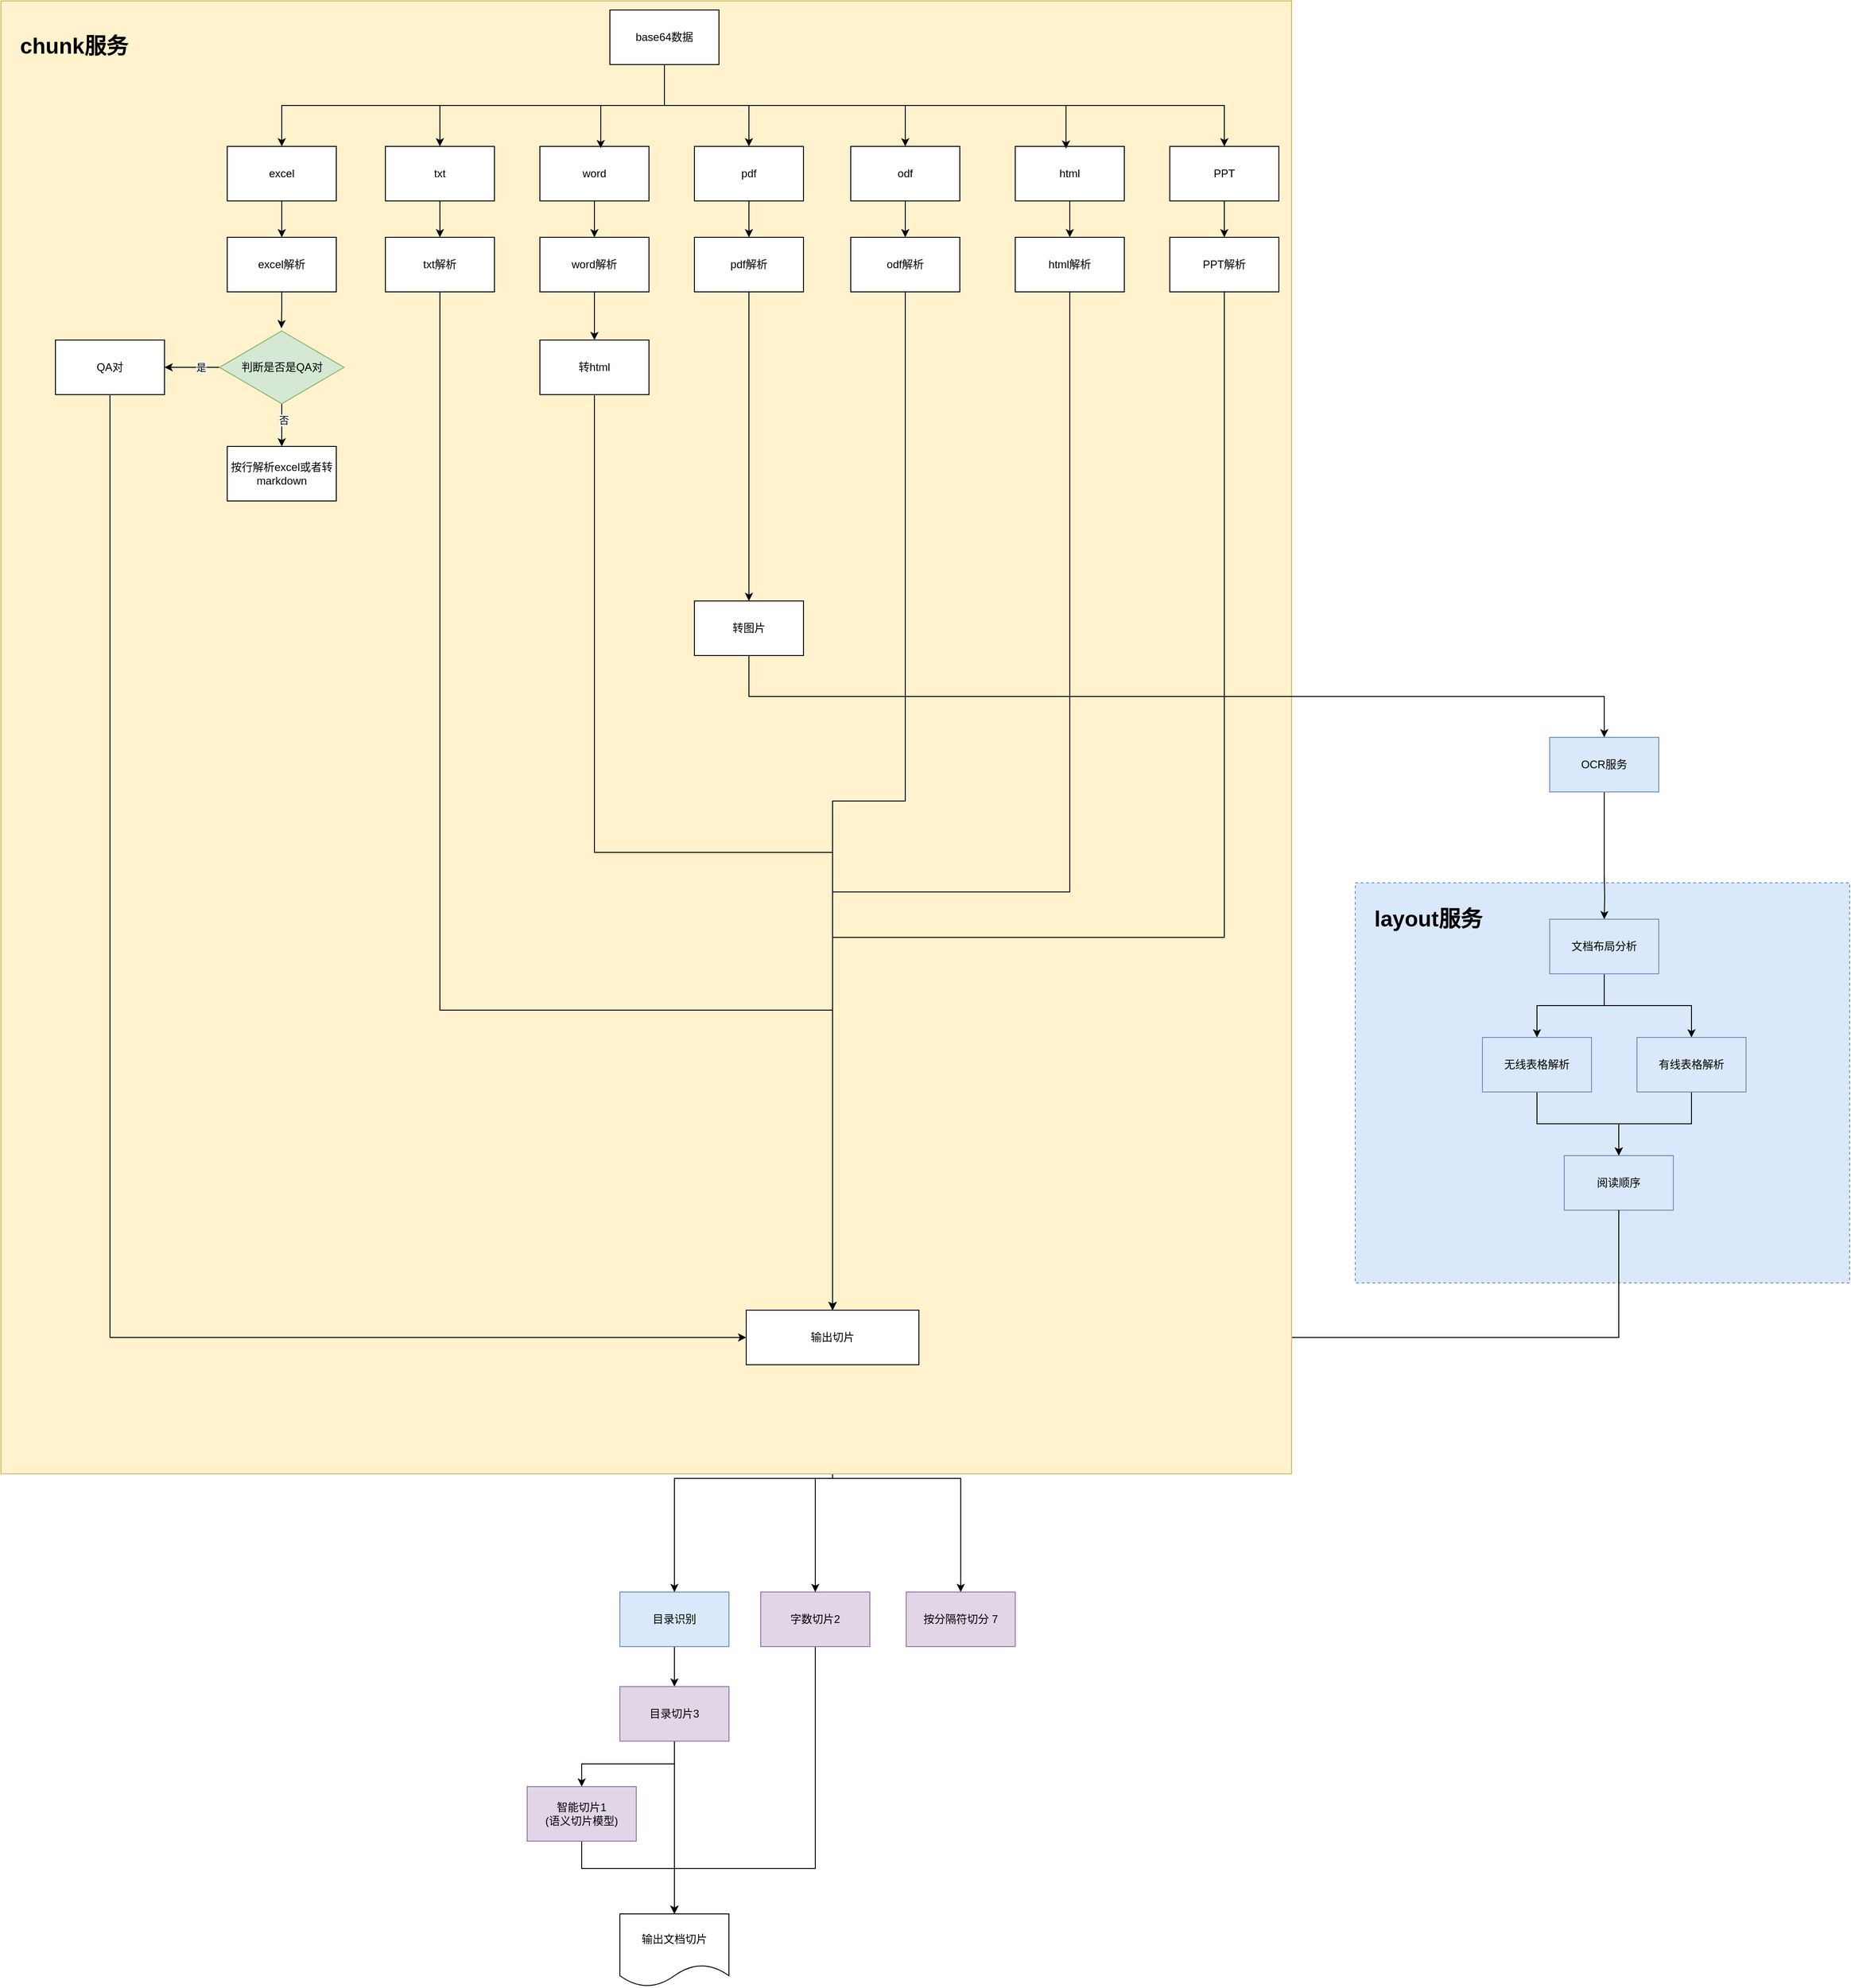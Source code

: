 <mxfile version="24.7.15">
  <diagram name="Page-1" id="-htA71h1Tr96a3cRQhLy">
    <mxGraphModel dx="3684" dy="2035" grid="1" gridSize="10" guides="1" tooltips="1" connect="1" arrows="1" fold="1" page="1" pageScale="1" pageWidth="1600" pageHeight="2200" math="0" shadow="0">
      <root>
        <mxCell id="0" />
        <mxCell id="1" parent="0" />
        <mxCell id="Ge70wmvIFARKNY7NQ5G--47" style="edgeStyle=orthogonalEdgeStyle;rounded=0;orthogonalLoop=1;jettySize=auto;html=1;exitX=0.5;exitY=1;exitDx=0;exitDy=0;entryX=0.5;entryY=0;entryDx=0;entryDy=0;" parent="1" source="Ge70wmvIFARKNY7NQ5G--39" target="Ge70wmvIFARKNY7NQ5G--45" edge="1">
          <mxGeometry relative="1" as="geometry" />
        </mxCell>
        <mxCell id="Ge70wmvIFARKNY7NQ5G--39" value="OCR服务" style="rounded=0;whiteSpace=wrap;html=1;fillColor=#dae8fc;strokeColor=#6c8ebf;" parent="1" vertex="1">
          <mxGeometry x="1814" y="910" width="120" height="60" as="geometry" />
        </mxCell>
        <mxCell id="Ed-SQ-rJw5sSF_kBK3eb-5" style="edgeStyle=orthogonalEdgeStyle;rounded=0;orthogonalLoop=1;jettySize=auto;html=1;exitX=0.5;exitY=1;exitDx=0;exitDy=0;entryX=0.5;entryY=0;entryDx=0;entryDy=0;" parent="1" source="bkaWk2kcNXf5rJIzgJEL-1" target="Ed-SQ-rJw5sSF_kBK3eb-3" edge="1">
          <mxGeometry relative="1" as="geometry" />
        </mxCell>
        <mxCell id="bkaWk2kcNXf5rJIzgJEL-1" value="目录识别" style="rounded=0;whiteSpace=wrap;html=1;fillColor=#dae8fc;strokeColor=#6c8ebf;" parent="1" vertex="1">
          <mxGeometry x="791" y="1850" width="120" height="60" as="geometry" />
        </mxCell>
        <mxCell id="vYcKDnQuyrOqiumXNDQ5-13" style="edgeStyle=orthogonalEdgeStyle;rounded=0;orthogonalLoop=1;jettySize=auto;html=1;exitX=0.5;exitY=1;exitDx=0;exitDy=0;entryX=0.5;entryY=0;entryDx=0;entryDy=0;" parent="1" source="Ed-SQ-rJw5sSF_kBK3eb-1" target="oZNvyWcUuNIZvkObHdWT-1" edge="1">
          <mxGeometry relative="1" as="geometry">
            <Array as="points">
              <mxPoint x="749" y="2154" />
              <mxPoint x="851" y="2154" />
            </Array>
          </mxGeometry>
        </mxCell>
        <mxCell id="Ed-SQ-rJw5sSF_kBK3eb-1" value="智能切片1&lt;div&gt;(语义切片模型)&lt;/div&gt;" style="rounded=0;whiteSpace=wrap;html=1;fillColor=#e1d5e7;strokeColor=#9673a6;" parent="1" vertex="1">
          <mxGeometry x="689" y="2064" width="120" height="60" as="geometry" />
        </mxCell>
        <mxCell id="vYcKDnQuyrOqiumXNDQ5-10" style="edgeStyle=orthogonalEdgeStyle;rounded=0;orthogonalLoop=1;jettySize=auto;html=1;exitX=0.5;exitY=1;exitDx=0;exitDy=0;entryX=0.5;entryY=0;entryDx=0;entryDy=0;" parent="1" source="Ed-SQ-rJw5sSF_kBK3eb-3" target="Ed-SQ-rJw5sSF_kBK3eb-1" edge="1">
          <mxGeometry relative="1" as="geometry" />
        </mxCell>
        <mxCell id="vYcKDnQuyrOqiumXNDQ5-12" style="edgeStyle=orthogonalEdgeStyle;rounded=0;orthogonalLoop=1;jettySize=auto;html=1;exitX=0.5;exitY=1;exitDx=0;exitDy=0;entryX=0.5;entryY=0;entryDx=0;entryDy=0;" parent="1" source="Ed-SQ-rJw5sSF_kBK3eb-3" target="oZNvyWcUuNIZvkObHdWT-1" edge="1">
          <mxGeometry relative="1" as="geometry" />
        </mxCell>
        <mxCell id="Ed-SQ-rJw5sSF_kBK3eb-3" value="目录切片3" style="rounded=0;whiteSpace=wrap;html=1;fillColor=#e1d5e7;strokeColor=#9673a6;" parent="1" vertex="1">
          <mxGeometry x="791" y="1954" width="120" height="60" as="geometry" />
        </mxCell>
        <mxCell id="oZNvyWcUuNIZvkObHdWT-7" style="edgeStyle=orthogonalEdgeStyle;rounded=0;orthogonalLoop=1;jettySize=auto;html=1;exitX=0.5;exitY=1;exitDx=0;exitDy=0;entryX=0.5;entryY=0;entryDx=0;entryDy=0;" parent="1" source="Ed-SQ-rJw5sSF_kBK3eb-4" target="oZNvyWcUuNIZvkObHdWT-1" edge="1">
          <mxGeometry relative="1" as="geometry">
            <Array as="points">
              <mxPoint x="1006" y="2154" />
              <mxPoint x="851" y="2154" />
            </Array>
          </mxGeometry>
        </mxCell>
        <mxCell id="Ed-SQ-rJw5sSF_kBK3eb-4" value="字数切片2" style="rounded=0;whiteSpace=wrap;html=1;fillColor=#e1d5e7;strokeColor=#9673a6;" parent="1" vertex="1">
          <mxGeometry x="946" y="1850" width="120" height="60" as="geometry" />
        </mxCell>
        <mxCell id="oZNvyWcUuNIZvkObHdWT-1" value="输出文档切片" style="shape=document;whiteSpace=wrap;html=1;boundedLbl=1;" parent="1" vertex="1">
          <mxGeometry x="791" y="2204" width="120" height="80" as="geometry" />
        </mxCell>
        <mxCell id="vYcKDnQuyrOqiumXNDQ5-8" style="edgeStyle=orthogonalEdgeStyle;rounded=0;orthogonalLoop=1;jettySize=auto;html=1;exitX=0.5;exitY=1;exitDx=0;exitDy=0;entryX=0.5;entryY=0;entryDx=0;entryDy=0;" parent="1" source="vYcKDnQuyrOqiumXNDQ5-1" target="bkaWk2kcNXf5rJIzgJEL-1" edge="1">
          <mxGeometry relative="1" as="geometry" />
        </mxCell>
        <mxCell id="vYcKDnQuyrOqiumXNDQ5-9" style="edgeStyle=orthogonalEdgeStyle;rounded=0;orthogonalLoop=1;jettySize=auto;html=1;exitX=0.5;exitY=1;exitDx=0;exitDy=0;entryX=0.5;entryY=0;entryDx=0;entryDy=0;" parent="1" source="vYcKDnQuyrOqiumXNDQ5-1" target="Ed-SQ-rJw5sSF_kBK3eb-4" edge="1">
          <mxGeometry relative="1" as="geometry" />
        </mxCell>
        <mxCell id="3qthffvQLDSlE2BmSQZ0-2" style="edgeStyle=orthogonalEdgeStyle;rounded=0;orthogonalLoop=1;jettySize=auto;html=1;exitX=0.5;exitY=1;exitDx=0;exitDy=0;" parent="1" source="vYcKDnQuyrOqiumXNDQ5-1" target="3qthffvQLDSlE2BmSQZ0-1" edge="1">
          <mxGeometry relative="1" as="geometry" />
        </mxCell>
        <mxCell id="3qthffvQLDSlE2BmSQZ0-1" value="按分隔符切分 7" style="rounded=0;whiteSpace=wrap;html=1;fillColor=#e1d5e7;strokeColor=#9673a6;" parent="1" vertex="1">
          <mxGeometry x="1106" y="1850" width="120" height="60" as="geometry" />
        </mxCell>
        <mxCell id="MSTHDVz44_8mBMMplQob-9" value="" style="group" vertex="1" connectable="0" parent="1">
          <mxGeometry x="1600" y="1060" width="544" height="450" as="geometry" />
        </mxCell>
        <mxCell id="MSTHDVz44_8mBMMplQob-4" value="" style="rounded=0;whiteSpace=wrap;html=1;dashed=1;fillColor=#dae8fc;strokeColor=#6c8ebf;" vertex="1" parent="MSTHDVz44_8mBMMplQob-9">
          <mxGeometry y="10" width="544" height="440" as="geometry" />
        </mxCell>
        <mxCell id="Ge70wmvIFARKNY7NQ5G--81" style="edgeStyle=orthogonalEdgeStyle;rounded=0;orthogonalLoop=1;jettySize=auto;html=1;exitX=0.5;exitY=1;exitDx=0;exitDy=0;entryX=0.5;entryY=0;entryDx=0;entryDy=0;" parent="MSTHDVz44_8mBMMplQob-9" source="Ge70wmvIFARKNY7NQ5G--22" target="Ge70wmvIFARKNY7NQ5G--78" edge="1">
          <mxGeometry relative="1" as="geometry" />
        </mxCell>
        <mxCell id="Ge70wmvIFARKNY7NQ5G--22" value="无线表格解析" style="rounded=0;whiteSpace=wrap;html=1;fillColor=#dae8fc;strokeColor=#6c8ebf;" parent="MSTHDVz44_8mBMMplQob-9" vertex="1">
          <mxGeometry x="140" y="180" width="120" height="60" as="geometry" />
        </mxCell>
        <mxCell id="Ge70wmvIFARKNY7NQ5G--46" style="edgeStyle=orthogonalEdgeStyle;rounded=0;orthogonalLoop=1;jettySize=auto;html=1;exitX=0.5;exitY=1;exitDx=0;exitDy=0;" parent="MSTHDVz44_8mBMMplQob-9" target="Ge70wmvIFARKNY7NQ5G--45" edge="1">
          <mxGeometry relative="1" as="geometry">
            <mxPoint x="274" as="sourcePoint" />
          </mxGeometry>
        </mxCell>
        <mxCell id="Ge70wmvIFARKNY7NQ5G--48" style="edgeStyle=orthogonalEdgeStyle;rounded=0;orthogonalLoop=1;jettySize=auto;html=1;exitX=0.5;exitY=1;exitDx=0;exitDy=0;entryX=0.5;entryY=0;entryDx=0;entryDy=0;" parent="MSTHDVz44_8mBMMplQob-9" source="Ge70wmvIFARKNY7NQ5G--45" target="Ge70wmvIFARKNY7NQ5G--22" edge="1">
          <mxGeometry relative="1" as="geometry" />
        </mxCell>
        <mxCell id="MSTHDVz44_8mBMMplQob-6" style="edgeStyle=orthogonalEdgeStyle;rounded=0;orthogonalLoop=1;jettySize=auto;html=1;exitX=0.5;exitY=1;exitDx=0;exitDy=0;entryX=0.5;entryY=0;entryDx=0;entryDy=0;" edge="1" parent="MSTHDVz44_8mBMMplQob-9" source="Ge70wmvIFARKNY7NQ5G--45" target="MSTHDVz44_8mBMMplQob-5">
          <mxGeometry relative="1" as="geometry" />
        </mxCell>
        <mxCell id="Ge70wmvIFARKNY7NQ5G--45" value="文档布局分析" style="rounded=0;whiteSpace=wrap;html=1;fillColor=#dae8fc;strokeColor=#6c8ebf;" parent="MSTHDVz44_8mBMMplQob-9" vertex="1">
          <mxGeometry x="214" y="50" width="120" height="60" as="geometry" />
        </mxCell>
        <mxCell id="Ge70wmvIFARKNY7NQ5G--78" value="阅读顺序" style="rounded=0;whiteSpace=wrap;html=1;fillColor=#dae8fc;strokeColor=#6c8ebf;" parent="MSTHDVz44_8mBMMplQob-9" vertex="1">
          <mxGeometry x="230" y="310" width="120" height="60" as="geometry" />
        </mxCell>
        <mxCell id="MSTHDVz44_8mBMMplQob-7" style="edgeStyle=orthogonalEdgeStyle;rounded=0;orthogonalLoop=1;jettySize=auto;html=1;exitX=0.5;exitY=1;exitDx=0;exitDy=0;entryX=0.5;entryY=0;entryDx=0;entryDy=0;" edge="1" parent="MSTHDVz44_8mBMMplQob-9" source="MSTHDVz44_8mBMMplQob-5" target="Ge70wmvIFARKNY7NQ5G--78">
          <mxGeometry relative="1" as="geometry" />
        </mxCell>
        <mxCell id="MSTHDVz44_8mBMMplQob-5" value="有线表格解析" style="rounded=0;whiteSpace=wrap;html=1;fillColor=#dae8fc;strokeColor=#6c8ebf;" vertex="1" parent="MSTHDVz44_8mBMMplQob-9">
          <mxGeometry x="310" y="180" width="120" height="60" as="geometry" />
        </mxCell>
        <mxCell id="MSTHDVz44_8mBMMplQob-8" value="layout服务" style="text;strokeColor=none;fillColor=none;html=1;fontSize=24;fontStyle=1;verticalAlign=middle;align=center;" vertex="1" parent="MSTHDVz44_8mBMMplQob-9">
          <mxGeometry x="30" y="30" width="100" height="40" as="geometry" />
        </mxCell>
        <mxCell id="MSTHDVz44_8mBMMplQob-18" style="edgeStyle=orthogonalEdgeStyle;rounded=0;orthogonalLoop=1;jettySize=auto;html=1;exitX=0.5;exitY=1;exitDx=0;exitDy=0;entryX=1;entryY=0.5;entryDx=0;entryDy=0;" edge="1" parent="1" source="Ge70wmvIFARKNY7NQ5G--78" target="vYcKDnQuyrOqiumXNDQ5-1">
          <mxGeometry relative="1" as="geometry" />
        </mxCell>
        <mxCell id="MSTHDVz44_8mBMMplQob-28" value="" style="group" vertex="1" connectable="0" parent="1">
          <mxGeometry x="110" y="100" width="1420" height="1620" as="geometry" />
        </mxCell>
        <mxCell id="MSTHDVz44_8mBMMplQob-17" value="" style="rounded=0;whiteSpace=wrap;html=1;fillColor=#fff2cc;strokeColor=#d6b656;" vertex="1" parent="MSTHDVz44_8mBMMplQob-28">
          <mxGeometry width="1420" height="1620" as="geometry" />
        </mxCell>
        <mxCell id="Ge70wmvIFARKNY7NQ5G--8" style="edgeStyle=orthogonalEdgeStyle;rounded=0;orthogonalLoop=1;jettySize=auto;html=1;exitX=0.5;exitY=1;exitDx=0;exitDy=0;entryX=0.5;entryY=0;entryDx=0;entryDy=0;" parent="MSTHDVz44_8mBMMplQob-28" source="Ge70wmvIFARKNY7NQ5G--2" target="Ge70wmvIFARKNY7NQ5G--6" edge="1">
          <mxGeometry relative="1" as="geometry" />
        </mxCell>
        <mxCell id="Ge70wmvIFARKNY7NQ5G--10" style="edgeStyle=orthogonalEdgeStyle;rounded=0;orthogonalLoop=1;jettySize=auto;html=1;exitX=0.5;exitY=1;exitDx=0;exitDy=0;entryX=0.5;entryY=0;entryDx=0;entryDy=0;" parent="MSTHDVz44_8mBMMplQob-28" source="Ge70wmvIFARKNY7NQ5G--2" target="Ge70wmvIFARKNY7NQ5G--4" edge="1">
          <mxGeometry relative="1" as="geometry" />
        </mxCell>
        <mxCell id="Ge70wmvIFARKNY7NQ5G--16" style="edgeStyle=orthogonalEdgeStyle;rounded=0;orthogonalLoop=1;jettySize=auto;html=1;exitX=0.5;exitY=1;exitDx=0;exitDy=0;entryX=0.5;entryY=0;entryDx=0;entryDy=0;" parent="MSTHDVz44_8mBMMplQob-28" source="Ge70wmvIFARKNY7NQ5G--2" target="Ge70wmvIFARKNY7NQ5G--15" edge="1">
          <mxGeometry relative="1" as="geometry" />
        </mxCell>
        <mxCell id="Ge70wmvIFARKNY7NQ5G--50" style="edgeStyle=orthogonalEdgeStyle;rounded=0;orthogonalLoop=1;jettySize=auto;html=1;exitX=0.5;exitY=1;exitDx=0;exitDy=0;" parent="MSTHDVz44_8mBMMplQob-28" source="Ge70wmvIFARKNY7NQ5G--2" target="Ge70wmvIFARKNY7NQ5G--49" edge="1">
          <mxGeometry relative="1" as="geometry" />
        </mxCell>
        <mxCell id="sv4jQ8neMDPuU1nfps9p-3" style="edgeStyle=orthogonalEdgeStyle;rounded=0;orthogonalLoop=1;jettySize=auto;html=1;exitX=0.5;exitY=1;exitDx=0;exitDy=0;entryX=0.5;entryY=0;entryDx=0;entryDy=0;" parent="MSTHDVz44_8mBMMplQob-28" source="Ge70wmvIFARKNY7NQ5G--2" target="sv4jQ8neMDPuU1nfps9p-2" edge="1">
          <mxGeometry relative="1" as="geometry" />
        </mxCell>
        <mxCell id="Ge70wmvIFARKNY7NQ5G--2" value="base64数据" style="rounded=0;whiteSpace=wrap;html=1;" parent="MSTHDVz44_8mBMMplQob-28" vertex="1">
          <mxGeometry x="670" y="10" width="120" height="60" as="geometry" />
        </mxCell>
        <mxCell id="Ge70wmvIFARKNY7NQ5G--77" style="edgeStyle=orthogonalEdgeStyle;rounded=0;orthogonalLoop=1;jettySize=auto;html=1;exitX=0.5;exitY=1;exitDx=0;exitDy=0;entryX=0.5;entryY=0;entryDx=0;entryDy=0;" parent="MSTHDVz44_8mBMMplQob-28" source="Ge70wmvIFARKNY7NQ5G--4" target="Ge70wmvIFARKNY7NQ5G--76" edge="1">
          <mxGeometry relative="1" as="geometry" />
        </mxCell>
        <mxCell id="Ge70wmvIFARKNY7NQ5G--4" value="txt" style="rounded=0;whiteSpace=wrap;html=1;" parent="MSTHDVz44_8mBMMplQob-28" vertex="1">
          <mxGeometry x="423" y="160" width="120" height="60" as="geometry" />
        </mxCell>
        <mxCell id="Ge70wmvIFARKNY7NQ5G--75" style="edgeStyle=orthogonalEdgeStyle;rounded=0;orthogonalLoop=1;jettySize=auto;html=1;exitX=0.5;exitY=1;exitDx=0;exitDy=0;entryX=0.5;entryY=0;entryDx=0;entryDy=0;" parent="MSTHDVz44_8mBMMplQob-28" source="Ge70wmvIFARKNY7NQ5G--5" target="Ge70wmvIFARKNY7NQ5G--74" edge="1">
          <mxGeometry relative="1" as="geometry" />
        </mxCell>
        <mxCell id="Ge70wmvIFARKNY7NQ5G--5" value="word" style="rounded=0;whiteSpace=wrap;html=1;" parent="MSTHDVz44_8mBMMplQob-28" vertex="1">
          <mxGeometry x="593" y="160" width="120" height="60" as="geometry" />
        </mxCell>
        <mxCell id="ap57k_aDqnlWDVh_8-9U-10" style="edgeStyle=orthogonalEdgeStyle;rounded=0;orthogonalLoop=1;jettySize=auto;html=1;exitX=0.5;exitY=1;exitDx=0;exitDy=0;entryX=0.5;entryY=0;entryDx=0;entryDy=0;" parent="MSTHDVz44_8mBMMplQob-28" source="Ge70wmvIFARKNY7NQ5G--6" target="ap57k_aDqnlWDVh_8-9U-9" edge="1">
          <mxGeometry relative="1" as="geometry" />
        </mxCell>
        <mxCell id="Ge70wmvIFARKNY7NQ5G--6" value="pdf" style="rounded=0;whiteSpace=wrap;html=1;" parent="MSTHDVz44_8mBMMplQob-28" vertex="1">
          <mxGeometry x="763" y="160" width="120" height="60" as="geometry" />
        </mxCell>
        <mxCell id="Ge70wmvIFARKNY7NQ5G--72" style="edgeStyle=orthogonalEdgeStyle;rounded=0;orthogonalLoop=1;jettySize=auto;html=1;exitX=0.5;exitY=1;exitDx=0;exitDy=0;" parent="MSTHDVz44_8mBMMplQob-28" source="Ge70wmvIFARKNY7NQ5G--7" target="Ge70wmvIFARKNY7NQ5G--59" edge="1">
          <mxGeometry relative="1" as="geometry" />
        </mxCell>
        <mxCell id="Ge70wmvIFARKNY7NQ5G--7" value="html" style="rounded=0;whiteSpace=wrap;html=1;" parent="MSTHDVz44_8mBMMplQob-28" vertex="1">
          <mxGeometry x="1116" y="160" width="120" height="60" as="geometry" />
        </mxCell>
        <mxCell id="Ge70wmvIFARKNY7NQ5G--9" style="edgeStyle=orthogonalEdgeStyle;rounded=0;orthogonalLoop=1;jettySize=auto;html=1;exitX=0.5;exitY=1;exitDx=0;exitDy=0;entryX=0.558;entryY=0.033;entryDx=0;entryDy=0;entryPerimeter=0;" parent="MSTHDVz44_8mBMMplQob-28" source="Ge70wmvIFARKNY7NQ5G--2" target="Ge70wmvIFARKNY7NQ5G--5" edge="1">
          <mxGeometry relative="1" as="geometry" />
        </mxCell>
        <mxCell id="Ge70wmvIFARKNY7NQ5G--14" style="edgeStyle=orthogonalEdgeStyle;rounded=0;orthogonalLoop=1;jettySize=auto;html=1;exitX=0.5;exitY=1;exitDx=0;exitDy=0;entryX=0.465;entryY=0.041;entryDx=0;entryDy=0;entryPerimeter=0;" parent="MSTHDVz44_8mBMMplQob-28" source="Ge70wmvIFARKNY7NQ5G--2" target="Ge70wmvIFARKNY7NQ5G--7" edge="1">
          <mxGeometry relative="1" as="geometry" />
        </mxCell>
        <mxCell id="Ge70wmvIFARKNY7NQ5G--73" style="edgeStyle=orthogonalEdgeStyle;rounded=0;orthogonalLoop=1;jettySize=auto;html=1;exitX=0.5;exitY=1;exitDx=0;exitDy=0;entryX=0.5;entryY=0;entryDx=0;entryDy=0;" parent="MSTHDVz44_8mBMMplQob-28" source="Ge70wmvIFARKNY7NQ5G--15" target="Ge70wmvIFARKNY7NQ5G--60" edge="1">
          <mxGeometry relative="1" as="geometry" />
        </mxCell>
        <mxCell id="Ge70wmvIFARKNY7NQ5G--15" value="PPT" style="rounded=0;whiteSpace=wrap;html=1;" parent="MSTHDVz44_8mBMMplQob-28" vertex="1">
          <mxGeometry x="1286" y="160" width="120" height="60" as="geometry" />
        </mxCell>
        <mxCell id="Ge70wmvIFARKNY7NQ5G--24" value="转图片" style="rounded=0;whiteSpace=wrap;html=1;" parent="MSTHDVz44_8mBMMplQob-28" vertex="1">
          <mxGeometry x="763" y="660" width="120" height="60" as="geometry" />
        </mxCell>
        <mxCell id="Ge70wmvIFARKNY7NQ5G--65" style="edgeStyle=orthogonalEdgeStyle;rounded=0;orthogonalLoop=1;jettySize=auto;html=1;exitX=0.5;exitY=1;exitDx=0;exitDy=0;entryX=0.5;entryY=0;entryDx=0;entryDy=0;" parent="MSTHDVz44_8mBMMplQob-28" source="Ge70wmvIFARKNY7NQ5G--49" target="Ge70wmvIFARKNY7NQ5G--63" edge="1">
          <mxGeometry relative="1" as="geometry" />
        </mxCell>
        <mxCell id="Ge70wmvIFARKNY7NQ5G--49" value="excel" style="rounded=0;whiteSpace=wrap;html=1;" parent="MSTHDVz44_8mBMMplQob-28" vertex="1">
          <mxGeometry x="249" y="160" width="120" height="60" as="geometry" />
        </mxCell>
        <mxCell id="Ge70wmvIFARKNY7NQ5G--62" style="edgeStyle=orthogonalEdgeStyle;rounded=0;orthogonalLoop=1;jettySize=auto;html=1;exitX=0;exitY=0.5;exitDx=0;exitDy=0;entryX=1;entryY=0.5;entryDx=0;entryDy=0;" parent="MSTHDVz44_8mBMMplQob-28" source="Ge70wmvIFARKNY7NQ5G--57" edge="1" target="MSTHDVz44_8mBMMplQob-20">
          <mxGeometry relative="1" as="geometry">
            <mxPoint x="170" y="403.105" as="targetPoint" />
          </mxGeometry>
        </mxCell>
        <mxCell id="Ge70wmvIFARKNY7NQ5G--66" value="是" style="edgeLabel;html=1;align=center;verticalAlign=middle;resizable=0;points=[];" parent="Ge70wmvIFARKNY7NQ5G--62" vertex="1" connectable="0">
          <mxGeometry x="-0.31" relative="1" as="geometry">
            <mxPoint as="offset" />
          </mxGeometry>
        </mxCell>
        <mxCell id="ap57k_aDqnlWDVh_8-9U-3" style="edgeStyle=orthogonalEdgeStyle;rounded=0;orthogonalLoop=1;jettySize=auto;html=1;exitX=0.5;exitY=1;exitDx=0;exitDy=0;entryX=0.5;entryY=0;entryDx=0;entryDy=0;" parent="MSTHDVz44_8mBMMplQob-28" source="Ge70wmvIFARKNY7NQ5G--57" target="ap57k_aDqnlWDVh_8-9U-2" edge="1">
          <mxGeometry relative="1" as="geometry" />
        </mxCell>
        <mxCell id="ap57k_aDqnlWDVh_8-9U-4" value="否" style="edgeLabel;html=1;align=center;verticalAlign=middle;resizable=0;points=[];" parent="ap57k_aDqnlWDVh_8-9U-3" vertex="1" connectable="0">
          <mxGeometry x="-0.251" y="2" relative="1" as="geometry">
            <mxPoint as="offset" />
          </mxGeometry>
        </mxCell>
        <mxCell id="Ge70wmvIFARKNY7NQ5G--57" value="判断是否是QA对" style="rhombus;whiteSpace=wrap;html=1;fillColor=#d5e8d4;strokeColor=#82b366;" parent="MSTHDVz44_8mBMMplQob-28" vertex="1">
          <mxGeometry x="240.5" y="363" width="137" height="80" as="geometry" />
        </mxCell>
        <mxCell id="MSTHDVz44_8mBMMplQob-14" style="edgeStyle=orthogonalEdgeStyle;rounded=0;orthogonalLoop=1;jettySize=auto;html=1;exitX=0.5;exitY=1;exitDx=0;exitDy=0;entryX=0.5;entryY=0;entryDx=0;entryDy=0;" edge="1" parent="MSTHDVz44_8mBMMplQob-28" source="Ge70wmvIFARKNY7NQ5G--59" target="vYcKDnQuyrOqiumXNDQ5-1">
          <mxGeometry relative="1" as="geometry">
            <Array as="points">
              <mxPoint x="1176" y="980" />
              <mxPoint x="915" y="980" />
            </Array>
          </mxGeometry>
        </mxCell>
        <mxCell id="Ge70wmvIFARKNY7NQ5G--59" value="html解析" style="rounded=0;whiteSpace=wrap;html=1;" parent="MSTHDVz44_8mBMMplQob-28" vertex="1">
          <mxGeometry x="1116" y="260" width="120" height="60" as="geometry" />
        </mxCell>
        <mxCell id="MSTHDVz44_8mBMMplQob-15" style="edgeStyle=orthogonalEdgeStyle;rounded=0;orthogonalLoop=1;jettySize=auto;html=1;exitX=0.5;exitY=1;exitDx=0;exitDy=0;entryX=0.5;entryY=0;entryDx=0;entryDy=0;" edge="1" parent="MSTHDVz44_8mBMMplQob-28" source="Ge70wmvIFARKNY7NQ5G--60" target="vYcKDnQuyrOqiumXNDQ5-1">
          <mxGeometry relative="1" as="geometry">
            <Array as="points">
              <mxPoint x="1346" y="1030" />
              <mxPoint x="915" y="1030" />
            </Array>
          </mxGeometry>
        </mxCell>
        <mxCell id="Ge70wmvIFARKNY7NQ5G--60" value="PPT解析" style="rounded=0;whiteSpace=wrap;html=1;" parent="MSTHDVz44_8mBMMplQob-28" vertex="1">
          <mxGeometry x="1286" y="260" width="120" height="60" as="geometry" />
        </mxCell>
        <mxCell id="Ge70wmvIFARKNY7NQ5G--64" style="edgeStyle=orthogonalEdgeStyle;rounded=0;orthogonalLoop=1;jettySize=auto;html=1;exitX=0.5;exitY=1;exitDx=0;exitDy=0;" parent="MSTHDVz44_8mBMMplQob-28" source="Ge70wmvIFARKNY7NQ5G--63" edge="1">
          <mxGeometry relative="1" as="geometry">
            <mxPoint x="308.632" y="360" as="targetPoint" />
          </mxGeometry>
        </mxCell>
        <mxCell id="Ge70wmvIFARKNY7NQ5G--63" value="excel解析" style="rounded=0;whiteSpace=wrap;html=1;" parent="MSTHDVz44_8mBMMplQob-28" vertex="1">
          <mxGeometry x="249" y="260" width="120" height="60" as="geometry" />
        </mxCell>
        <mxCell id="MSTHDVz44_8mBMMplQob-25" style="edgeStyle=orthogonalEdgeStyle;rounded=0;orthogonalLoop=1;jettySize=auto;html=1;exitX=0.5;exitY=1;exitDx=0;exitDy=0;entryX=0.5;entryY=0;entryDx=0;entryDy=0;" edge="1" parent="MSTHDVz44_8mBMMplQob-28" source="Ge70wmvIFARKNY7NQ5G--74" target="MSTHDVz44_8mBMMplQob-24">
          <mxGeometry relative="1" as="geometry" />
        </mxCell>
        <mxCell id="Ge70wmvIFARKNY7NQ5G--74" value="word解析" style="rounded=0;whiteSpace=wrap;html=1;" parent="MSTHDVz44_8mBMMplQob-28" vertex="1">
          <mxGeometry x="593" y="260" width="120" height="60" as="geometry" />
        </mxCell>
        <mxCell id="MSTHDVz44_8mBMMplQob-27" style="edgeStyle=orthogonalEdgeStyle;rounded=0;orthogonalLoop=1;jettySize=auto;html=1;exitX=0.5;exitY=1;exitDx=0;exitDy=0;entryX=0.5;entryY=0;entryDx=0;entryDy=0;" edge="1" parent="MSTHDVz44_8mBMMplQob-28" source="Ge70wmvIFARKNY7NQ5G--76" target="vYcKDnQuyrOqiumXNDQ5-1">
          <mxGeometry relative="1" as="geometry">
            <Array as="points">
              <mxPoint x="483" y="1110" />
              <mxPoint x="915" y="1110" />
            </Array>
          </mxGeometry>
        </mxCell>
        <mxCell id="Ge70wmvIFARKNY7NQ5G--76" value="txt解析" style="rounded=0;whiteSpace=wrap;html=1;" parent="MSTHDVz44_8mBMMplQob-28" vertex="1">
          <mxGeometry x="423" y="260" width="120" height="60" as="geometry" />
        </mxCell>
        <mxCell id="ap57k_aDqnlWDVh_8-9U-2" value="按行解析excel或者转markdown" style="rounded=0;whiteSpace=wrap;html=1;" parent="MSTHDVz44_8mBMMplQob-28" vertex="1">
          <mxGeometry x="249" y="490" width="120" height="60" as="geometry" />
        </mxCell>
        <mxCell id="MSTHDVz44_8mBMMplQob-2" style="edgeStyle=orthogonalEdgeStyle;rounded=0;orthogonalLoop=1;jettySize=auto;html=1;exitX=0.5;exitY=1;exitDx=0;exitDy=0;entryX=0.5;entryY=0;entryDx=0;entryDy=0;" edge="1" parent="MSTHDVz44_8mBMMplQob-28" source="ap57k_aDqnlWDVh_8-9U-9" target="Ge70wmvIFARKNY7NQ5G--24">
          <mxGeometry relative="1" as="geometry">
            <Array as="points">
              <mxPoint x="823" y="630" />
            </Array>
          </mxGeometry>
        </mxCell>
        <mxCell id="ap57k_aDqnlWDVh_8-9U-9" value="pdf解析" style="rounded=0;whiteSpace=wrap;html=1;" parent="MSTHDVz44_8mBMMplQob-28" vertex="1">
          <mxGeometry x="763" y="260" width="120" height="60" as="geometry" />
        </mxCell>
        <mxCell id="vYcKDnQuyrOqiumXNDQ5-1" value="输出切片" style="rounded=0;whiteSpace=wrap;html=1;" parent="MSTHDVz44_8mBMMplQob-28" vertex="1">
          <mxGeometry x="820" y="1440" width="190" height="60" as="geometry" />
        </mxCell>
        <mxCell id="sv4jQ8neMDPuU1nfps9p-6" style="edgeStyle=orthogonalEdgeStyle;rounded=0;orthogonalLoop=1;jettySize=auto;html=1;exitX=0.5;exitY=1;exitDx=0;exitDy=0;entryX=0.5;entryY=0;entryDx=0;entryDy=0;" parent="MSTHDVz44_8mBMMplQob-28" source="sv4jQ8neMDPuU1nfps9p-2" target="sv4jQ8neMDPuU1nfps9p-5" edge="1">
          <mxGeometry relative="1" as="geometry" />
        </mxCell>
        <mxCell id="sv4jQ8neMDPuU1nfps9p-2" value="odf" style="rounded=0;whiteSpace=wrap;html=1;" parent="MSTHDVz44_8mBMMplQob-28" vertex="1">
          <mxGeometry x="935" y="160" width="120" height="60" as="geometry" />
        </mxCell>
        <mxCell id="MSTHDVz44_8mBMMplQob-13" style="edgeStyle=orthogonalEdgeStyle;rounded=0;orthogonalLoop=1;jettySize=auto;html=1;exitX=0.5;exitY=1;exitDx=0;exitDy=0;" edge="1" parent="MSTHDVz44_8mBMMplQob-28" source="sv4jQ8neMDPuU1nfps9p-5" target="vYcKDnQuyrOqiumXNDQ5-1">
          <mxGeometry relative="1" as="geometry" />
        </mxCell>
        <mxCell id="sv4jQ8neMDPuU1nfps9p-5" value="odf解析" style="rounded=0;whiteSpace=wrap;html=1;" parent="MSTHDVz44_8mBMMplQob-28" vertex="1">
          <mxGeometry x="935" y="260" width="120" height="60" as="geometry" />
        </mxCell>
        <mxCell id="MSTHDVz44_8mBMMplQob-22" style="edgeStyle=orthogonalEdgeStyle;rounded=0;orthogonalLoop=1;jettySize=auto;html=1;exitX=0.5;exitY=1;exitDx=0;exitDy=0;entryX=0;entryY=0.5;entryDx=0;entryDy=0;" edge="1" parent="MSTHDVz44_8mBMMplQob-28" source="MSTHDVz44_8mBMMplQob-20" target="vYcKDnQuyrOqiumXNDQ5-1">
          <mxGeometry relative="1" as="geometry" />
        </mxCell>
        <mxCell id="MSTHDVz44_8mBMMplQob-20" value="QA对" style="rounded=0;whiteSpace=wrap;html=1;" vertex="1" parent="MSTHDVz44_8mBMMplQob-28">
          <mxGeometry x="60" y="373" width="120" height="60" as="geometry" />
        </mxCell>
        <mxCell id="MSTHDVz44_8mBMMplQob-26" style="edgeStyle=orthogonalEdgeStyle;rounded=0;orthogonalLoop=1;jettySize=auto;html=1;exitX=0.5;exitY=1;exitDx=0;exitDy=0;entryX=0.5;entryY=0;entryDx=0;entryDy=0;" edge="1" parent="MSTHDVz44_8mBMMplQob-28" source="MSTHDVz44_8mBMMplQob-24" target="vYcKDnQuyrOqiumXNDQ5-1">
          <mxGeometry relative="1" as="geometry" />
        </mxCell>
        <mxCell id="MSTHDVz44_8mBMMplQob-24" value="转html" style="rounded=0;whiteSpace=wrap;html=1;" vertex="1" parent="MSTHDVz44_8mBMMplQob-28">
          <mxGeometry x="593" y="373" width="120" height="60" as="geometry" />
        </mxCell>
        <mxCell id="MSTHDVz44_8mBMMplQob-29" value="chunk服务" style="text;strokeColor=none;fillColor=none;html=1;fontSize=24;fontStyle=1;verticalAlign=middle;align=center;" vertex="1" parent="MSTHDVz44_8mBMMplQob-28">
          <mxGeometry x="30" y="30" width="100" height="40" as="geometry" />
        </mxCell>
        <mxCell id="MSTHDVz44_8mBMMplQob-1" style="edgeStyle=orthogonalEdgeStyle;rounded=0;orthogonalLoop=1;jettySize=auto;html=1;exitX=0.5;exitY=1;exitDx=0;exitDy=0;entryX=0.5;entryY=0;entryDx=0;entryDy=0;" edge="1" parent="1" source="Ge70wmvIFARKNY7NQ5G--24" target="Ge70wmvIFARKNY7NQ5G--39">
          <mxGeometry relative="1" as="geometry" />
        </mxCell>
      </root>
    </mxGraphModel>
  </diagram>
</mxfile>
